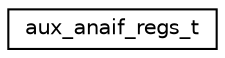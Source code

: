 digraph "Graphical Class Hierarchy"
{
 // LATEX_PDF_SIZE
  edge [fontname="Helvetica",fontsize="10",labelfontname="Helvetica",labelfontsize="10"];
  node [fontname="Helvetica",fontsize="10",shape=record];
  rankdir="LR";
  Node0 [label="aux_anaif_regs_t",height=0.2,width=0.4,color="black", fillcolor="white", style="filled",URL="$structaux__anaif__regs__t.html",tooltip="AUX_ANAIF registers."];
}
